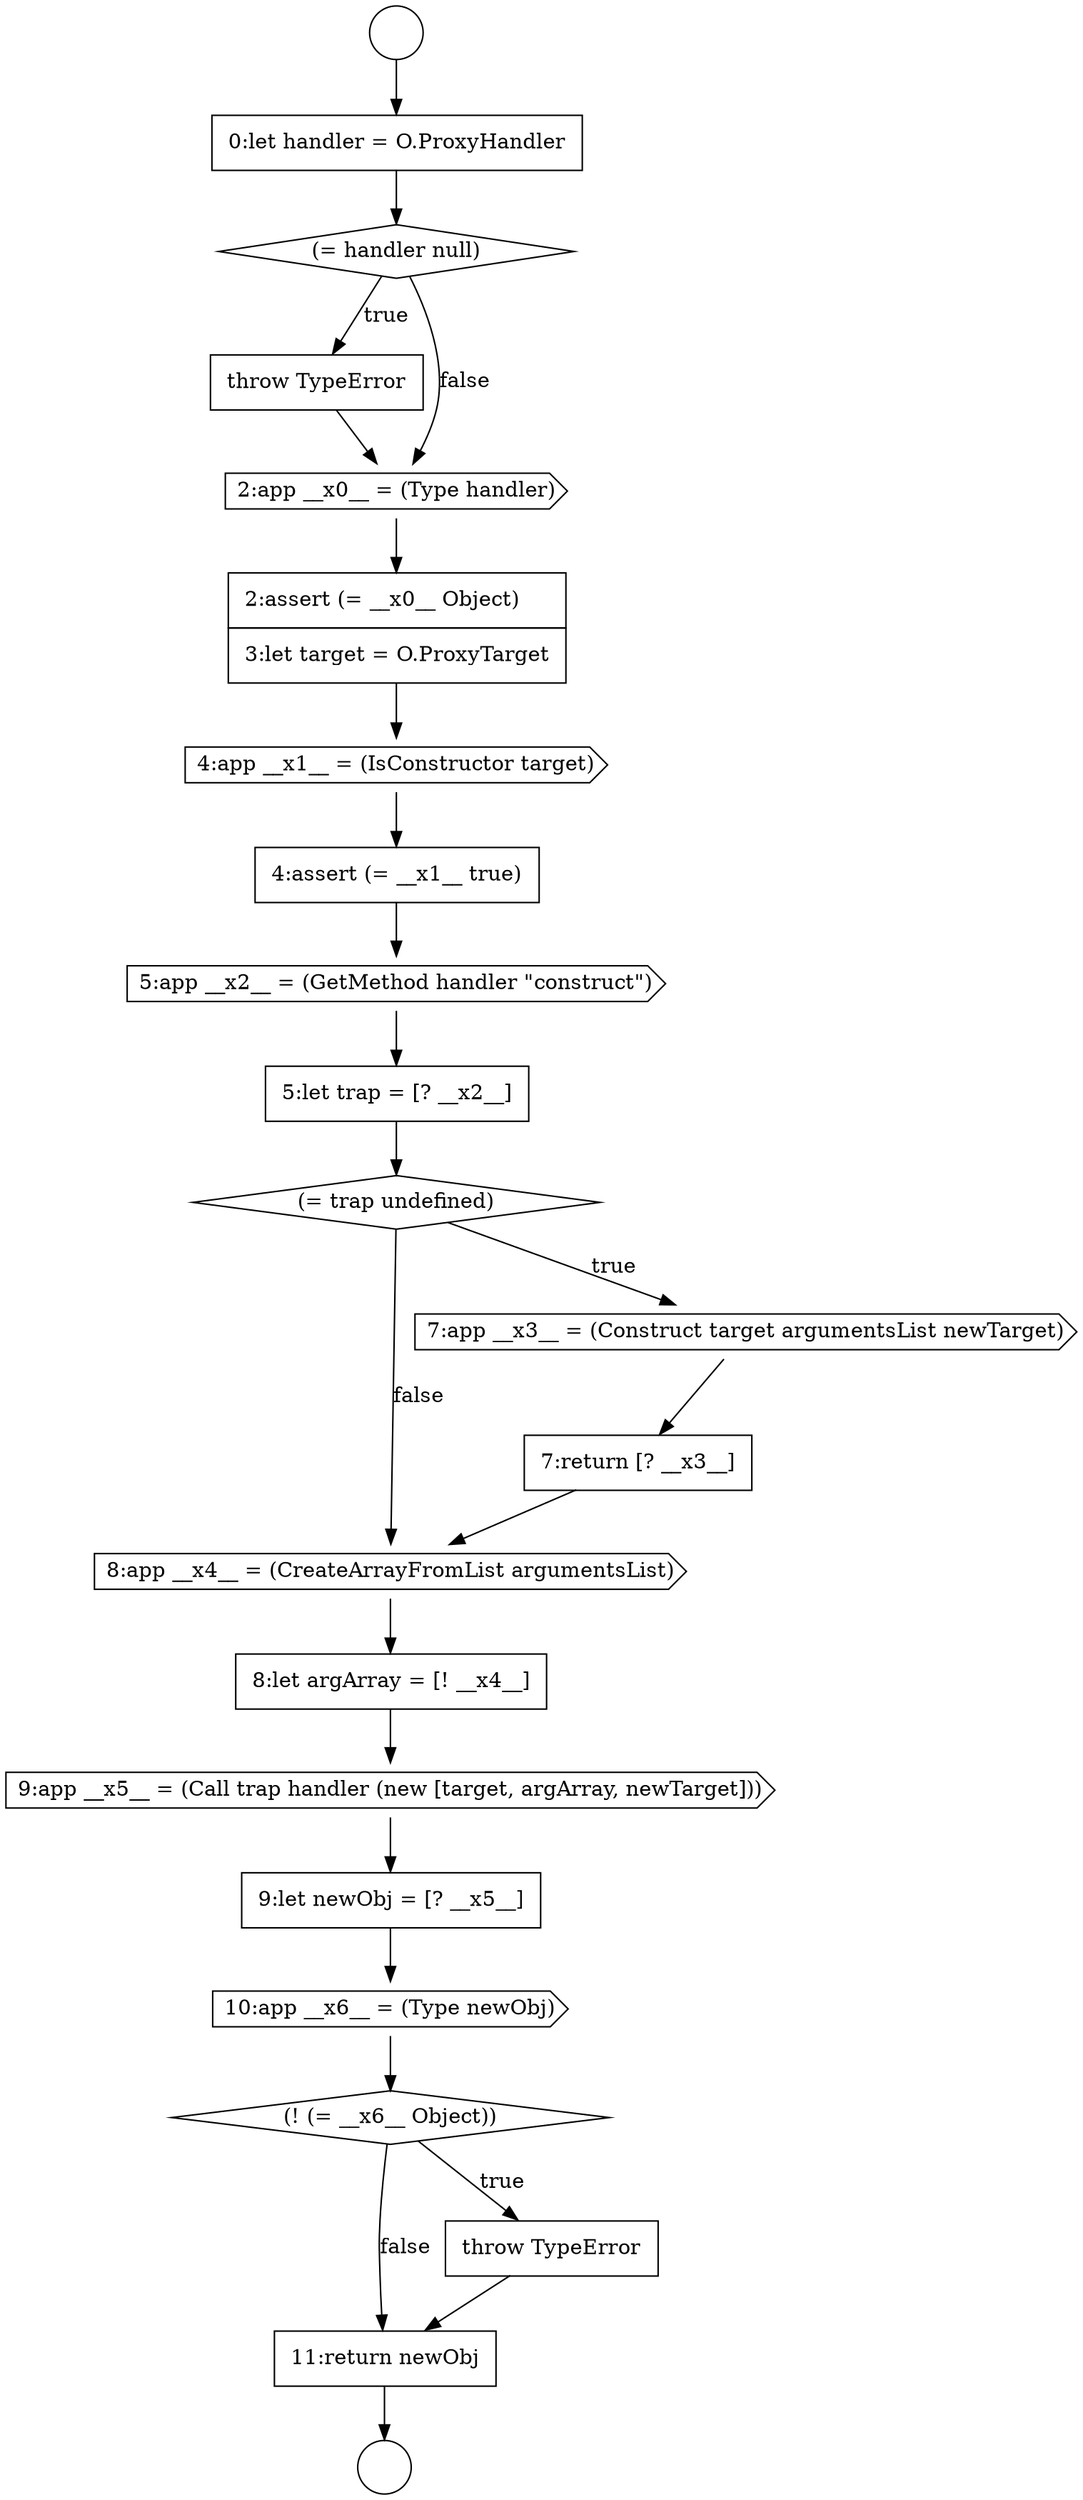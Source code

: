 digraph {
  node3534 [shape=diamond, label=<<font color="black">(= trap undefined)</font>> color="black" fillcolor="white" style=filled]
  node3530 [shape=cds, label=<<font color="black">4:app __x1__ = (IsConstructor target)</font>> color="black" fillcolor="white" style=filled]
  node3542 [shape=diamond, label=<<font color="black">(! (= __x6__ Object))</font>> color="black" fillcolor="white" style=filled]
  node3537 [shape=cds, label=<<font color="black">8:app __x4__ = (CreateArrayFromList argumentsList)</font>> color="black" fillcolor="white" style=filled]
  node3531 [shape=none, margin=0, label=<<font color="black">
    <table border="0" cellborder="1" cellspacing="0" cellpadding="10">
      <tr><td align="left">4:assert (= __x1__ true)</td></tr>
    </table>
  </font>> color="black" fillcolor="white" style=filled]
  node3535 [shape=cds, label=<<font color="black">7:app __x3__ = (Construct target argumentsList newTarget)</font>> color="black" fillcolor="white" style=filled]
  node3523 [shape=circle label=" " color="black" fillcolor="white" style=filled]
  node3536 [shape=none, margin=0, label=<<font color="black">
    <table border="0" cellborder="1" cellspacing="0" cellpadding="10">
      <tr><td align="left">7:return [? __x3__]</td></tr>
    </table>
  </font>> color="black" fillcolor="white" style=filled]
  node3532 [shape=cds, label=<<font color="black">5:app __x2__ = (GetMethod handler &quot;construct&quot;)</font>> color="black" fillcolor="white" style=filled]
  node3539 [shape=cds, label=<<font color="black">9:app __x5__ = (Call trap handler (new [target, argArray, newTarget]))</font>> color="black" fillcolor="white" style=filled]
  node3544 [shape=none, margin=0, label=<<font color="black">
    <table border="0" cellborder="1" cellspacing="0" cellpadding="10">
      <tr><td align="left">11:return newObj</td></tr>
    </table>
  </font>> color="black" fillcolor="white" style=filled]
  node3533 [shape=none, margin=0, label=<<font color="black">
    <table border="0" cellborder="1" cellspacing="0" cellpadding="10">
      <tr><td align="left">5:let trap = [? __x2__]</td></tr>
    </table>
  </font>> color="black" fillcolor="white" style=filled]
  node3529 [shape=none, margin=0, label=<<font color="black">
    <table border="0" cellborder="1" cellspacing="0" cellpadding="10">
      <tr><td align="left">2:assert (= __x0__ Object)</td></tr>
      <tr><td align="left">3:let target = O.ProxyTarget</td></tr>
    </table>
  </font>> color="black" fillcolor="white" style=filled]
  node3524 [shape=circle label=" " color="black" fillcolor="white" style=filled]
  node3527 [shape=none, margin=0, label=<<font color="black">
    <table border="0" cellborder="1" cellspacing="0" cellpadding="10">
      <tr><td align="left">throw TypeError</td></tr>
    </table>
  </font>> color="black" fillcolor="white" style=filled]
  node3525 [shape=none, margin=0, label=<<font color="black">
    <table border="0" cellborder="1" cellspacing="0" cellpadding="10">
      <tr><td align="left">0:let handler = O.ProxyHandler</td></tr>
    </table>
  </font>> color="black" fillcolor="white" style=filled]
  node3541 [shape=cds, label=<<font color="black">10:app __x6__ = (Type newObj)</font>> color="black" fillcolor="white" style=filled]
  node3540 [shape=none, margin=0, label=<<font color="black">
    <table border="0" cellborder="1" cellspacing="0" cellpadding="10">
      <tr><td align="left">9:let newObj = [? __x5__]</td></tr>
    </table>
  </font>> color="black" fillcolor="white" style=filled]
  node3543 [shape=none, margin=0, label=<<font color="black">
    <table border="0" cellborder="1" cellspacing="0" cellpadding="10">
      <tr><td align="left">throw TypeError</td></tr>
    </table>
  </font>> color="black" fillcolor="white" style=filled]
  node3538 [shape=none, margin=0, label=<<font color="black">
    <table border="0" cellborder="1" cellspacing="0" cellpadding="10">
      <tr><td align="left">8:let argArray = [! __x4__]</td></tr>
    </table>
  </font>> color="black" fillcolor="white" style=filled]
  node3526 [shape=diamond, label=<<font color="black">(= handler null)</font>> color="black" fillcolor="white" style=filled]
  node3528 [shape=cds, label=<<font color="black">2:app __x0__ = (Type handler)</font>> color="black" fillcolor="white" style=filled]
  node3539 -> node3540 [ color="black"]
  node3531 -> node3532 [ color="black"]
  node3541 -> node3542 [ color="black"]
  node3536 -> node3537 [ color="black"]
  node3525 -> node3526 [ color="black"]
  node3523 -> node3525 [ color="black"]
  node3534 -> node3535 [label=<<font color="black">true</font>> color="black"]
  node3534 -> node3537 [label=<<font color="black">false</font>> color="black"]
  node3528 -> node3529 [ color="black"]
  node3532 -> node3533 [ color="black"]
  node3533 -> node3534 [ color="black"]
  node3530 -> node3531 [ color="black"]
  node3529 -> node3530 [ color="black"]
  node3543 -> node3544 [ color="black"]
  node3537 -> node3538 [ color="black"]
  node3527 -> node3528 [ color="black"]
  node3544 -> node3524 [ color="black"]
  node3542 -> node3543 [label=<<font color="black">true</font>> color="black"]
  node3542 -> node3544 [label=<<font color="black">false</font>> color="black"]
  node3540 -> node3541 [ color="black"]
  node3526 -> node3527 [label=<<font color="black">true</font>> color="black"]
  node3526 -> node3528 [label=<<font color="black">false</font>> color="black"]
  node3538 -> node3539 [ color="black"]
  node3535 -> node3536 [ color="black"]
}

